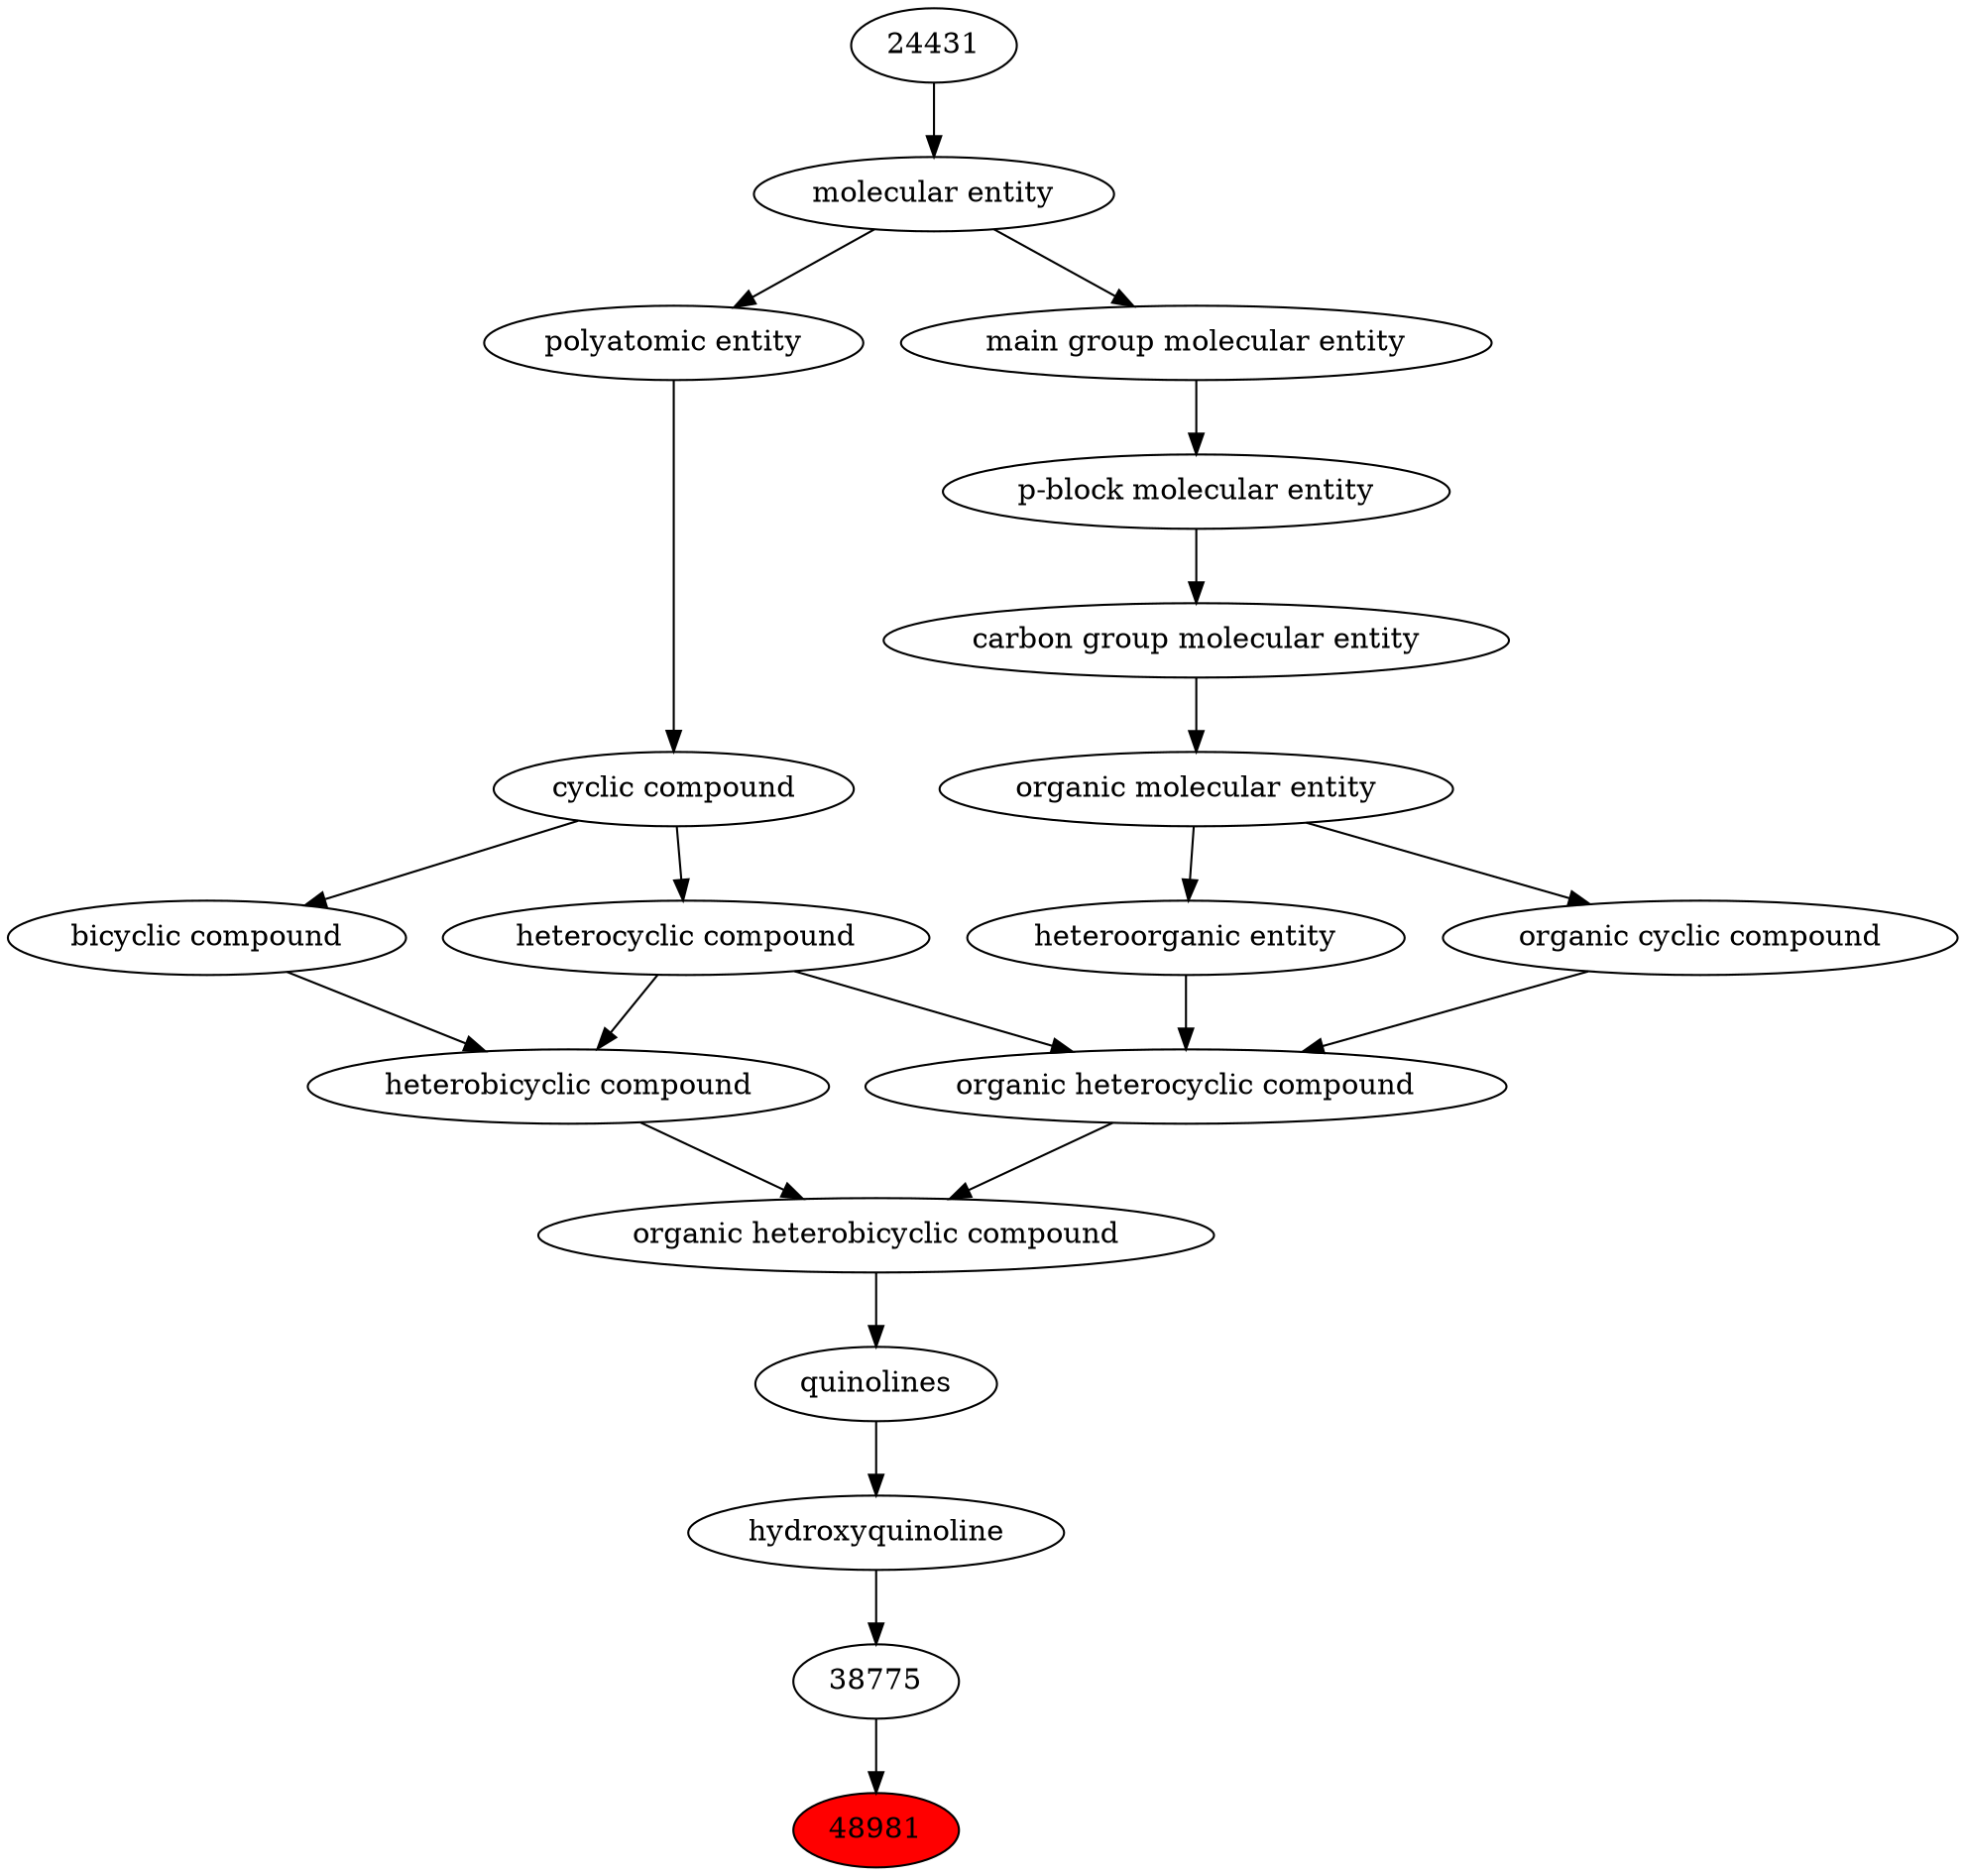 digraph tree{ 
48981 [label="48981" fillcolor=red style=filled]
38775 -> 48981
38775 [label="38775"]
38774 -> 38775
38774 [label="hydroxyquinoline"]
26513 -> 38774
26513 [label="quinolines"]
27171 -> 26513
27171 [label="organic heterobicyclic compound"]
33672 -> 27171
24532 -> 27171
33672 [label="heterobicyclic compound"]
33636 -> 33672
5686 -> 33672
24532 [label="organic heterocyclic compound"]
33285 -> 24532
33832 -> 24532
5686 -> 24532
33636 [label="bicyclic compound"]
33595 -> 33636
5686 [label="heterocyclic compound"]
33595 -> 5686
33285 [label="heteroorganic entity"]
50860 -> 33285
33832 [label="organic cyclic compound"]
50860 -> 33832
33595 [label="cyclic compound"]
36357 -> 33595
50860 [label="organic molecular entity"]
33582 -> 50860
36357 [label="polyatomic entity"]
23367 -> 36357
33582 [label="carbon group molecular entity"]
33675 -> 33582
23367 [label="molecular entity"]
24431 -> 23367
33675 [label="p-block molecular entity"]
33579 -> 33675
24431 [label="24431"]
33579 [label="main group molecular entity"]
23367 -> 33579
}